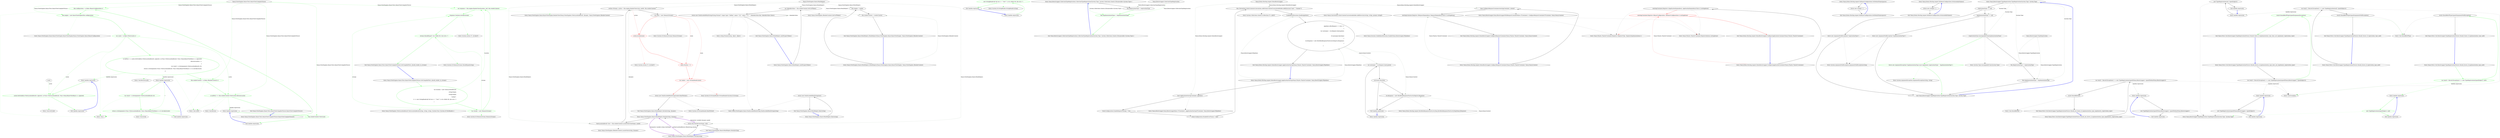 digraph  {
d1 [label="this.configuration = A.Fake<IRazorConfiguration>()", span="16-16", cluster="Nancy.ViewEngines.Razor.Tests.RazorViewCompilerFixture.RazorViewCompilerFixture()", color=green, community=0];
d41 [label="Nancy.ViewEngines.Razor.Tests.RazorViewCompilerFixture", span=""];
d0 [label="Entry Nancy.ViewEngines.Razor.Tests.RazorViewCompilerFixture.RazorViewCompilerFixture()", span="14-14", cluster="Nancy.ViewEngines.Razor.Tests.RazorViewCompilerFixture.RazorViewCompilerFixture()"];
d2 [label="this.engine = new RazorViewEngine(this.configuration)", span="17-17", cluster="Nancy.ViewEngines.Razor.Tests.RazorViewCompilerFixture.RazorViewCompilerFixture()", color=green, community=0];
d8 [label="Entry Unk.>", span="", cluster="Unk.>"];
d3 [label="var cache = A.Fake<IViewCache>()", span="19-19", cluster="Nancy.ViewEngines.Razor.Tests.RazorViewCompilerFixture.RazorViewCompilerFixture()", color=green, community=0];
d9 [label="Entry Nancy.ViewEngines.Razor.RazorViewEngine.RazorViewEngine(Nancy.ViewEngines.Razor.IRazorConfiguration)", span="34-34", cluster="Nancy.ViewEngines.Razor.RazorViewEngine.RazorViewEngine(Nancy.ViewEngines.Razor.IRazorConfiguration)"];
d4 [label="A.CallTo(() => cache.GetOrAdd(A<ViewLocationResult>.Ignored, A<Func<ViewLocationResult, Func<NancyRazorViewBase>>>.Ignored))\r\n                .ReturnsLazily(x =>\r\n                {\r\n                    var result = x.GetArgument<ViewLocationResult>(0);\r\n                    return x.GetArgument<Func<ViewLocationResult, Func<NancyRazorViewBase>>>(1).Invoke(result);\r\n                })", span="20-25", cluster="Nancy.ViewEngines.Razor.Tests.RazorViewCompilerFixture.RazorViewCompilerFixture()", color=green, community=0];
d14 [label="cache.GetOrAdd(A<ViewLocationResult>.Ignored, A<Func<ViewLocationResult, Func<NancyRazorViewBase>>>.Ignored)", span="20-20", cluster="lambda expression", color=green, community=0];
d6 [label="A.CallTo(() => this.renderContext.ViewCache).Returns(cache)", span="28-28", cluster="Nancy.ViewEngines.Razor.Tests.RazorViewCompilerFixture.RazorViewCompilerFixture()", color=green, community=0];
d5 [label="this.renderContext = A.Fake<IRenderContext>()", span="27-27", cluster="Nancy.ViewEngines.Razor.Tests.RazorViewCompilerFixture.RazorViewCompilerFixture()", color=green, community=0];
d10 [label="Entry Unk.CallTo", span="", cluster="Unk.CallTo"];
d11 [label="Entry Unk.ReturnsLazily", span="", cluster="Unk.ReturnsLazily"];
d13 [label="Entry lambda expression", span="20-20", cluster="lambda expression"];
d17 [label="Entry lambda expression", span="21-25", cluster="lambda expression"];
d42 [label=cache, span=""];
d15 [label="Exit lambda expression", span="20-20", cluster="lambda expression"];
d16 [label="Entry Unk.GetOrAdd", span="", cluster="Unk.GetOrAdd"];
d7 [label="Exit Nancy.ViewEngines.Razor.Tests.RazorViewCompilerFixture.RazorViewCompilerFixture()", span="14-14", cluster="Nancy.ViewEngines.Razor.Tests.RazorViewCompilerFixture.RazorViewCompilerFixture()"];
d12 [label="Entry Unk.Returns", span="", cluster="Unk.Returns"];
d22 [label="Entry lambda expression", span="28-28", cluster="lambda expression"];
d18 [label="var result = x.GetArgument<ViewLocationResult>(0)", span="23-23", cluster="lambda expression", color=green, community=0];
d19 [label="return x.GetArgument<Func<ViewLocationResult, Func<NancyRazorViewBase>>>(1).Invoke(result);", span="24-24", cluster="lambda expression", color=green, community=0];
d20 [label="Exit lambda expression", span="21-25", cluster="lambda expression"];
d21 [label="Entry Unk.Invoke", span="", cluster="Unk.Invoke"];
d23 [label="this.renderContext.ViewCache", span="28-28", cluster="lambda expression", color=green, community=0];
d24 [label="Exit lambda expression", span="28-28", cluster="lambda expression"];
d26 [label="var location = new ViewLocationResult(\r\n                string.Empty,\r\n                string.Empty,\r\n                ''cshtml'',\r\n                () => new StringReader(@''@{var x = ''''test'''';}<h1>Hello Mr. @x</h1>'')\r\n            )", span="35-40", cluster="Nancy.ViewEngines.Razor.Tests.RazorViewCompilerFixture.GetCompiledView_should_render_to_stream()", color=green, community=0];
d25 [label="Entry Nancy.ViewEngines.Razor.Tests.RazorViewCompilerFixture.GetCompiledView_should_render_to_stream()", span="32-32", cluster="Nancy.ViewEngines.Razor.Tests.RazorViewCompilerFixture.GetCompiledView_should_render_to_stream()"];
d27 [label="var stream = new MemoryStream()", span="42-42", cluster="Nancy.ViewEngines.Razor.Tests.RazorViewCompilerFixture.GetCompiledView_should_render_to_stream()", color=green, community=0];
d32 [label="Entry Nancy.ViewEngines.ViewLocationResult.ViewLocationResult(string, string, string, System.Func<System.IO.TextReader>)", span="17-17", cluster="Nancy.ViewEngines.ViewLocationResult.ViewLocationResult(string, string, string, System.Func<System.IO.TextReader>)"];
d28 [label="var response = this.engine.RenderView(location, null, this.renderContext)", span="45-45", cluster="Nancy.ViewEngines.Razor.Tests.RazorViewCompilerFixture.GetCompiledView_should_render_to_stream()", color=green, community=0];
d33 [label="Entry System.IO.MemoryStream.MemoryStream()", span="0-0", cluster="System.IO.MemoryStream.MemoryStream()"];
d29 [label="response.Contents.Invoke(stream)", span="46-46", cluster="Nancy.ViewEngines.Razor.Tests.RazorViewCompilerFixture.GetCompiledView_should_render_to_stream()", color=green, community=0];
d30 [label="stream.ShouldEqual(''<h1>Hello Mr. test</h1>'')", span="49-49", cluster="Nancy.ViewEngines.Razor.Tests.RazorViewCompilerFixture.GetCompiledView_should_render_to_stream()", color=green, community=0];
d34 [label="Entry Nancy.ViewEngines.Razor.RazorViewEngine.RenderView(Nancy.ViewEngines.ViewLocationResult, dynamic, Nancy.ViewEngines.IRenderContext)", span="197-197", cluster="Nancy.ViewEngines.Razor.RazorViewEngine.RenderView(Nancy.ViewEngines.ViewLocationResult, dynamic, Nancy.ViewEngines.IRenderContext)"];
d35 [label="Entry System.Action<T>.Invoke(T)", span="0-0", cluster="System.Action<T>.Invoke(T)"];
d31 [label="Exit Nancy.ViewEngines.Razor.Tests.RazorViewCompilerFixture.GetCompiledView_should_render_to_stream()", span="32-32", cluster="Nancy.ViewEngines.Razor.Tests.RazorViewCompilerFixture.GetCompiledView_should_render_to_stream()"];
d36 [label="Entry System.IO.MemoryStream.ShouldEqual(string)", span="162-162", cluster="System.IO.MemoryStream.ShouldEqual(string)"];
d38 [label="new StringReader(@''@{var x = ''''test'''';}<h1>Hello Mr. @x</h1>'')", span="39-39", cluster="lambda expression", color=green, community=0];
d37 [label="Entry lambda expression", span="39-39", cluster="lambda expression"];
d39 [label="Exit lambda expression", span="39-39", cluster="lambda expression"];
d40 [label="Entry System.IO.StringReader.StringReader(string)", span="0-0", cluster="System.IO.StringReader.StringReader(string)"];
m0_0 [label="Entry Nancy.Bootstrapper.CollectionTypeRegistration.CollectionTypeRegistration(System.Type, System.Collections.Generic.IEnumerable<System.Type>)", span="19-19", cluster="Nancy.Bootstrapper.CollectionTypeRegistration.CollectionTypeRegistration(System.Type, System.Collections.Generic.IEnumerable<System.Type>)", file="CollectionTypeRegistration.cs"];
m0_1 [label="this.RegistrationType = registrationType", span="21-21", cluster="Nancy.Bootstrapper.CollectionTypeRegistration.CollectionTypeRegistration(System.Type, System.Collections.Generic.IEnumerable<System.Type>)", file="CollectionTypeRegistration.cs"];
m0_2 [label="this.ImplementationTypes = implementationTypes", span="22-22", cluster="Nancy.Bootstrapper.CollectionTypeRegistration.CollectionTypeRegistration(System.Type, System.Collections.Generic.IEnumerable<System.Type>)", file="CollectionTypeRegistration.cs", color=green, community=0];
m0_3 [label="Exit Nancy.Bootstrapper.CollectionTypeRegistration.CollectionTypeRegistration(System.Type, System.Collections.Generic.IEnumerable<System.Type>)", span="19-19", cluster="Nancy.Bootstrapper.CollectionTypeRegistration.CollectionTypeRegistration(System.Type, System.Collections.Generic.IEnumerable<System.Type>)", file="CollectionTypeRegistration.cs"];
m0_4 [label="Nancy.Bootstrapper.CollectionTypeRegistration", span="", file="CollectionTypeRegistration.cs"];
m3_21 [label="Entry System.Collections.Generic.ICollection<T>.Add(T)", span="0-0", cluster="System.Collections.Generic.ICollection<T>.Add(T)", file="DemoBootstrapper.cs"];
m3_11 [label="Entry Nancy.Demo.Hosting.Aspnet.DemoBootstrapper.ApplicationStartup(Nancy.TinyIoc.TinyIoCContainer, Nancy.Bootstrapper.IPipelines)", span="38-38", cluster="Nancy.Demo.Hosting.Aspnet.DemoBootstrapper.ApplicationStartup(Nancy.TinyIoc.TinyIoCContainer, Nancy.Bootstrapper.IPipelines)", file="DemoBootstrapper.cs"];
m3_12 [label="base.ApplicationStartup(container, pipelines)", span="40-40", cluster="Nancy.Demo.Hosting.Aspnet.DemoBootstrapper.ApplicationStartup(Nancy.TinyIoc.TinyIoCContainer, Nancy.Bootstrapper.IPipelines)", file="DemoBootstrapper.cs"];
m3_16 [label="CookieBasedSessions.Enable(pipelines)", span="47-47", cluster="Nancy.Demo.Hosting.Aspnet.DemoBootstrapper.ApplicationStartup(Nancy.TinyIoc.TinyIoCContainer, Nancy.Bootstrapper.IPipelines)", file="DemoBootstrapper.cs"];
m3_17 [label="pipelines.AfterRequest += (ctx) =>\r\n            {\r\n                var username = ctx.Request.Query.pirate;\r\n\r\n                if (username.HasValue)\r\n                {\r\n                    ctx.Response = new HereBeAResponseYouScurvyDog(ctx.Response);\r\n                }\r\n            }", span="49-57", cluster="Nancy.Demo.Hosting.Aspnet.DemoBootstrapper.ApplicationStartup(Nancy.TinyIoc.TinyIoCContainer, Nancy.Bootstrapper.IPipelines)", file="DemoBootstrapper.cs"];
m3_13 [label="StaticConfiguration.EnableRequestTracing = true", span="42-42", cluster="Nancy.Demo.Hosting.Aspnet.DemoBootstrapper.ApplicationStartup(Nancy.TinyIoc.TinyIoCContainer, Nancy.Bootstrapper.IPipelines)", file="DemoBootstrapper.cs"];
m3_14 [label="StaticConfiguration.DisableErrorTraces = false", span="43-43", cluster="Nancy.Demo.Hosting.Aspnet.DemoBootstrapper.ApplicationStartup(Nancy.TinyIoc.TinyIoCContainer, Nancy.Bootstrapper.IPipelines)", file="DemoBootstrapper.cs"];
m3_15 [label="this.Conventions.StaticContentsConventions.Add(StaticContentConventionBuilder.AddDirectory(''moo'', ''Content''))", span="45-45", cluster="Nancy.Demo.Hosting.Aspnet.DemoBootstrapper.ApplicationStartup(Nancy.TinyIoc.TinyIoCContainer, Nancy.Bootstrapper.IPipelines)", file="DemoBootstrapper.cs"];
m3_18 [label="Exit Nancy.Demo.Hosting.Aspnet.DemoBootstrapper.ApplicationStartup(Nancy.TinyIoc.TinyIoCContainer, Nancy.Bootstrapper.IPipelines)", span="38-38", cluster="Nancy.Demo.Hosting.Aspnet.DemoBootstrapper.ApplicationStartup(Nancy.TinyIoc.TinyIoCContainer, Nancy.Bootstrapper.IPipelines)", file="DemoBootstrapper.cs"];
m3_32 [label="Entry Nancy.Demo.Hosting.Aspnet.MyRazorConfiguration.GetDefaultNamespaces()", span="76-76", cluster="Nancy.Demo.Hosting.Aspnet.MyRazorConfiguration.GetDefaultNamespaces()", file="DemoBootstrapper.cs"];
m3_33 [label="return new string[] { };", span="78-78", cluster="Nancy.Demo.Hosting.Aspnet.MyRazorConfiguration.GetDefaultNamespaces()", file="DemoBootstrapper.cs"];
m3_34 [label="Exit Nancy.Demo.Hosting.Aspnet.MyRazorConfiguration.GetDefaultNamespaces()", span="76-76", cluster="Nancy.Demo.Hosting.Aspnet.MyRazorConfiguration.GetDefaultNamespaces()", file="DemoBootstrapper.cs"];
m3_22 [label="Entry Nancy.Session.CookieBasedSessions.Enable(Nancy.Bootstrapper.IPipelines)", span="79-79", cluster="Nancy.Session.CookieBasedSessions.Enable(Nancy.Bootstrapper.IPipelines)", file="DemoBootstrapper.cs"];
m3_19 [label="Entry Nancy.Bootstrapper.NancyBootstrapperBase<TContainer>.ApplicationStartup(TContainer, Nancy.Bootstrapper.IPipelines)", span="418-418", cluster="Nancy.Bootstrapper.NancyBootstrapperBase<TContainer>.ApplicationStartup(TContainer, Nancy.Bootstrapper.IPipelines)", file="DemoBootstrapper.cs"];
m3_20 [label="Entry Nancy.Conventions.StaticContentConventionBuilder.AddDirectory(string, string, params string[])", span="31-31", cluster="Nancy.Conventions.StaticContentConventionBuilder.AddDirectory(string, string, params string[])", file="DemoBootstrapper.cs"];
m3_28 [label="Entry Nancy.Demo.Hosting.Aspnet.HereBeAResponseYouScurvyDog.HereBeAResponseYouScurvyDog(Nancy.Response)", span="12-12", cluster="Nancy.Demo.Hosting.Aspnet.HereBeAResponseYouScurvyDog.HereBeAResponseYouScurvyDog(Nancy.Response)", file="DemoBootstrapper.cs"];
m3_4 [label="Entry Nancy.TinyIoc.TinyIoCContainer.Register<RegisterType, RegisterImplementation>()", span="1018-1018", cluster="Nancy.TinyIoc.TinyIoCContainer.Register<RegisterType, RegisterImplementation>()", file="DemoBootstrapper.cs"];
m3_0 [label="Entry Nancy.Demo.Hosting.Aspnet.DemoBootstrapper.ConfigureApplicationContainer(Nancy.TinyIoc.TinyIoCContainer)", span="23-23", cluster="Nancy.Demo.Hosting.Aspnet.DemoBootstrapper.ConfigureApplicationContainer(Nancy.TinyIoc.TinyIoCContainer)", file="DemoBootstrapper.cs"];
m3_1 [label="existingContainer.Register<IApplicationDependency, ApplicationDependencyClass>().AsSingleton()", span="27-27", cluster="Nancy.Demo.Hosting.Aspnet.DemoBootstrapper.ConfigureApplicationContainer(Nancy.TinyIoc.TinyIoCContainer)", file="DemoBootstrapper.cs"];
m3_2 [label="existingContainer.Register<IRazorConfiguration, MyRazorConfiguration>().AsSingleton()", span="28-28", cluster="Nancy.Demo.Hosting.Aspnet.DemoBootstrapper.ConfigureApplicationContainer(Nancy.TinyIoc.TinyIoCContainer)", color=red, community=0, file="DemoBootstrapper.cs"];
m3_3 [label="Exit Nancy.Demo.Hosting.Aspnet.DemoBootstrapper.ConfigureApplicationContainer(Nancy.TinyIoc.TinyIoCContainer)", span="23-23", cluster="Nancy.Demo.Hosting.Aspnet.DemoBootstrapper.ConfigureApplicationContainer(Nancy.TinyIoc.TinyIoCContainer)", file="DemoBootstrapper.cs"];
m3_29 [label="Entry Nancy.Demo.Hosting.Aspnet.MyRazorConfiguration.GetAssemblyNames()", span="71-71", cluster="Nancy.Demo.Hosting.Aspnet.MyRazorConfiguration.GetAssemblyNames()", file="DemoBootstrapper.cs"];
m3_30 [label="return new string[] { };", span="73-73", cluster="Nancy.Demo.Hosting.Aspnet.MyRazorConfiguration.GetAssemblyNames()", file="DemoBootstrapper.cs"];
m3_31 [label="Exit Nancy.Demo.Hosting.Aspnet.MyRazorConfiguration.GetAssemblyNames()", span="71-71", cluster="Nancy.Demo.Hosting.Aspnet.MyRazorConfiguration.GetAssemblyNames()", file="DemoBootstrapper.cs"];
m3_10 [label="Entry Nancy.Bootstrapper.NancyBootstrapperWithRequestContainerBase<TContainer>.ConfigureRequestContainer(TContainer, Nancy.NancyContext)", span="108-108", cluster="Nancy.Bootstrapper.NancyBootstrapperWithRequestContainerBase<TContainer>.ConfigureRequestContainer(TContainer, Nancy.NancyContext)", file="DemoBootstrapper.cs"];
m3_23 [label="Entry lambda expression", span="49-57", cluster="lambda expression", file="DemoBootstrapper.cs"];
m3_24 [label="var username = ctx.Request.Query.pirate", span="51-51", cluster="lambda expression", file="DemoBootstrapper.cs"];
m3_26 [label="ctx.Response = new HereBeAResponseYouScurvyDog(ctx.Response)", span="55-55", cluster="lambda expression", file="DemoBootstrapper.cs"];
m3_25 [label="username.HasValue", span="53-53", cluster="lambda expression", file="DemoBootstrapper.cs"];
m3_27 [label="Exit lambda expression", span="49-57", cluster="lambda expression", file="DemoBootstrapper.cs"];
m3_5 [label="Entry Nancy.TinyIoc.TinyIoCContainer.RegisterOptions.AsSingleton()", span="592-592", cluster="Nancy.TinyIoc.TinyIoCContainer.RegisterOptions.AsSingleton()", file="DemoBootstrapper.cs"];
m3_6 [label="Entry Nancy.Demo.Hosting.Aspnet.DemoBootstrapper.ConfigureRequestContainer(Nancy.TinyIoc.TinyIoCContainer, Nancy.NancyContext)", span="31-31", cluster="Nancy.Demo.Hosting.Aspnet.DemoBootstrapper.ConfigureRequestContainer(Nancy.TinyIoc.TinyIoCContainer, Nancy.NancyContext)", file="DemoBootstrapper.cs"];
m3_7 [label="base.ConfigureRequestContainer(existingContainer, context)", span="33-33", cluster="Nancy.Demo.Hosting.Aspnet.DemoBootstrapper.ConfigureRequestContainer(Nancy.TinyIoc.TinyIoCContainer, Nancy.NancyContext)", file="DemoBootstrapper.cs"];
m3_8 [label="existingContainer.Register<IRequestDependency, RequestDependencyClass>().AsSingleton()", span="35-35", cluster="Nancy.Demo.Hosting.Aspnet.DemoBootstrapper.ConfigureRequestContainer(Nancy.TinyIoc.TinyIoCContainer, Nancy.NancyContext)", file="DemoBootstrapper.cs"];
m3_9 [label="Exit Nancy.Demo.Hosting.Aspnet.DemoBootstrapper.ConfigureRequestContainer(Nancy.TinyIoc.TinyIoCContainer, Nancy.NancyContext)", span="31-31", cluster="Nancy.Demo.Hosting.Aspnet.DemoBootstrapper.ConfigureRequestContainer(Nancy.TinyIoc.TinyIoCContainer, Nancy.NancyContext)", file="DemoBootstrapper.cs"];
m3_35 [label="Nancy.Demo.Hosting.Aspnet.DemoBootstrapper", span="", file="DemoBootstrapper.cs"];
m4_30 [label="Entry Nancy.ViewEngines.IRenderContext.GetCsrfToken()", span="44-44", cluster="Nancy.ViewEngines.IRenderContext.GetCsrfToken()", file="InstanceRegistration.cs"];
m4_7 [label="Entry Nancy.ViewEngines.Razor.HtmlHelpers.Partial(string, dynamic)", span="27-27", cluster="Nancy.ViewEngines.Razor.HtmlHelpers.Partial(string, dynamic)", file="InstanceRegistration.cs"];
m4_8 [label="ViewLocationResult view = this.renderContext.LocateView(viewName, model)", span="29-29", cluster="Nancy.ViewEngines.Razor.HtmlHelpers.Partial(string, dynamic)", file="InstanceRegistration.cs"];
m4_9 [label="Action<Stream> action = this.engine.RenderView(view, model, this.renderContext)", span="31-31", cluster="Nancy.ViewEngines.Razor.HtmlHelpers.Partial(string, dynamic)", file="InstanceRegistration.cs"];
m4_10 [label="var mem = new MemoryStream()", span="32-32", cluster="Nancy.ViewEngines.Razor.HtmlHelpers.Partial(string, dynamic)", file="InstanceRegistration.cs"];
m4_11 [label="action.Invoke(mem)", span="34-34", cluster="Nancy.ViewEngines.Razor.HtmlHelpers.Partial(string, dynamic)", color=red, community=0, file="InstanceRegistration.cs"];
m4_12 [label="mem.Position = 0", span="35-35", cluster="Nancy.ViewEngines.Razor.HtmlHelpers.Partial(string, dynamic)", color=red, community=0, file="InstanceRegistration.cs"];
m4_13 [label="var reader = new StreamReader(mem)", span="37-37", cluster="Nancy.ViewEngines.Razor.HtmlHelpers.Partial(string, dynamic)", color=red, community=0, file="InstanceRegistration.cs"];
m4_14 [label="return new NonEncodedHtmlString(reader.ReadToEnd());", span="39-39", cluster="Nancy.ViewEngines.Razor.HtmlHelpers.Partial(string, dynamic)", file="InstanceRegistration.cs"];
m4_15 [label="Exit Nancy.ViewEngines.Razor.HtmlHelpers.Partial(string, dynamic)", span="27-27", cluster="Nancy.ViewEngines.Razor.HtmlHelpers.Partial(string, dynamic)", file="InstanceRegistration.cs"];
m4_20 [label="Entry System.IO.StreamReader.StreamReader(System.IO.Stream)", span="0-0", cluster="System.IO.StreamReader.StreamReader(System.IO.Stream)", file="InstanceRegistration.cs"];
m4_23 [label="Entry Nancy.ViewEngines.Razor.HtmlHelpers.Raw(string)", span="42-42", cluster="Nancy.ViewEngines.Razor.HtmlHelpers.Raw(string)", file="InstanceRegistration.cs"];
m4_24 [label="return new NonEncodedHtmlString(text);", span="44-44", cluster="Nancy.ViewEngines.Razor.HtmlHelpers.Raw(string)", file="InstanceRegistration.cs"];
m4_25 [label="Exit Nancy.ViewEngines.Razor.HtmlHelpers.Raw(string)", span="42-42", cluster="Nancy.ViewEngines.Razor.HtmlHelpers.Raw(string)", file="InstanceRegistration.cs"];
m4_26 [label="Entry Nancy.ViewEngines.Razor.HtmlHelpers.AntiForgeryToken()", span="47-47", cluster="Nancy.ViewEngines.Razor.HtmlHelpers.AntiForgeryToken()", file="InstanceRegistration.cs"];
m4_27 [label="var tokenKeyValue = this.renderContext.GetCsrfToken()", span="49-49", cluster="Nancy.ViewEngines.Razor.HtmlHelpers.AntiForgeryToken()", file="InstanceRegistration.cs"];
m4_28 [label="return new NonEncodedHtmlString(String.Format(''<input type=\''hidden\'' name=\''{0}\'' value=\''{1}\'''', tokenKeyValue.Key, tokenKeyValue.Value));", span="51-51", cluster="Nancy.ViewEngines.Razor.HtmlHelpers.AntiForgeryToken()", file="InstanceRegistration.cs"];
m4_29 [label="Exit Nancy.ViewEngines.Razor.HtmlHelpers.AntiForgeryToken()", span="47-47", cluster="Nancy.ViewEngines.Razor.HtmlHelpers.AntiForgeryToken()", file="InstanceRegistration.cs"];
m4_31 [label="Entry string.Format(string, object, object)", span="0-0", cluster="string.Format(string, object, object)", file="InstanceRegistration.cs"];
m4_21 [label="Entry Nancy.ViewEngines.Razor.NonEncodedHtmlString.NonEncodedHtmlString(string)", span="15-15", cluster="Nancy.ViewEngines.Razor.NonEncodedHtmlString.NonEncodedHtmlString(string)", file="InstanceRegistration.cs"];
m4_22 [label="Entry System.IO.StreamReader.ReadToEnd()", span="0-0", cluster="System.IO.StreamReader.ReadToEnd()", file="InstanceRegistration.cs"];
m4_19 [label="Entry System.Action<T>.Invoke(T)", span="0-0", cluster="System.Action<T>.Invoke(T)", file="InstanceRegistration.cs"];
m4_16 [label="Entry Nancy.ViewEngines.IRenderContext.LocateView(string, dynamic)", span="36-36", cluster="Nancy.ViewEngines.IRenderContext.LocateView(string, dynamic)", file="InstanceRegistration.cs"];
m4_0 [label="Entry Nancy.ViewEngines.Razor.HtmlHelpers.HtmlHelpers(Nancy.ViewEngines.Razor.RazorViewEngine, Nancy.ViewEngines.IRenderContext)", span="16-16", cluster="Nancy.ViewEngines.Razor.HtmlHelpers.HtmlHelpers(Nancy.ViewEngines.Razor.RazorViewEngine, Nancy.ViewEngines.IRenderContext)", file="InstanceRegistration.cs"];
m4_1 [label="this.engine = engine", span="18-18", cluster="Nancy.ViewEngines.Razor.HtmlHelpers.HtmlHelpers(Nancy.ViewEngines.Razor.RazorViewEngine, Nancy.ViewEngines.IRenderContext)", file="InstanceRegistration.cs"];
m4_2 [label="this.renderContext = renderContext", span="19-19", cluster="Nancy.ViewEngines.Razor.HtmlHelpers.HtmlHelpers(Nancy.ViewEngines.Razor.RazorViewEngine, Nancy.ViewEngines.IRenderContext)", file="InstanceRegistration.cs"];
m4_3 [label="Exit Nancy.ViewEngines.Razor.HtmlHelpers.HtmlHelpers(Nancy.ViewEngines.Razor.RazorViewEngine, Nancy.ViewEngines.IRenderContext)", span="16-16", cluster="Nancy.ViewEngines.Razor.HtmlHelpers.HtmlHelpers(Nancy.ViewEngines.Razor.RazorViewEngine, Nancy.ViewEngines.IRenderContext)", file="InstanceRegistration.cs"];
m4_4 [label="Entry Nancy.ViewEngines.Razor.HtmlHelpers.Partial(string)", span="22-22", cluster="Nancy.ViewEngines.Razor.HtmlHelpers.Partial(string)", file="InstanceRegistration.cs"];
m4_5 [label="return this.Partial(viewName, null);", span="24-24", cluster="Nancy.ViewEngines.Razor.HtmlHelpers.Partial(string)", file="InstanceRegistration.cs"];
m4_6 [label="Exit Nancy.ViewEngines.Razor.HtmlHelpers.Partial(string)", span="22-22", cluster="Nancy.ViewEngines.Razor.HtmlHelpers.Partial(string)", file="InstanceRegistration.cs"];
m4_18 [label="Entry System.IO.MemoryStream.MemoryStream()", span="0-0", cluster="System.IO.MemoryStream.MemoryStream()", file="InstanceRegistration.cs"];
m4_32 [label="Nancy.ViewEngines.Razor.HtmlHelpers", span="", file="InstanceRegistration.cs"];
m7_0 [label="Entry Nancy.Bootstrapper.TypeRegistration.TypeRegistration(System.Type, System.Type)", span="14-14", cluster="Nancy.Bootstrapper.TypeRegistration.TypeRegistration(System.Type, System.Type)", file="TypeRegistration.cs"];
m7_6 [label="throw new ArgumentException(''implementationType must implement registrationType'', ''implementationType'');", span="28-28", cluster="Nancy.Bootstrapper.TypeRegistration.TypeRegistration(System.Type, System.Type)", color=green, community=0, file="TypeRegistration.cs"];
m7_5 [label="!registrationType.IsAssignableFrom(implementationType)", span="26-26", cluster="Nancy.Bootstrapper.TypeRegistration.TypeRegistration(System.Type, System.Type)", file="TypeRegistration.cs"];
m7_3 [label="implementationType == null", span="21-21", cluster="Nancy.Bootstrapper.TypeRegistration.TypeRegistration(System.Type, System.Type)", file="TypeRegistration.cs"];
m7_7 [label="this.RegistrationType = registrationType", span="31-31", cluster="Nancy.Bootstrapper.TypeRegistration.TypeRegistration(System.Type, System.Type)", file="TypeRegistration.cs"];
m7_8 [label="this.ImplementationType = implementationType", span="32-32", cluster="Nancy.Bootstrapper.TypeRegistration.TypeRegistration(System.Type, System.Type)", file="TypeRegistration.cs"];
m7_2 [label="throw new ArgumentNullException(''registrationType'');", span="18-18", cluster="Nancy.Bootstrapper.TypeRegistration.TypeRegistration(System.Type, System.Type)", file="TypeRegistration.cs"];
m7_4 [label="throw new ArgumentNullException(''implementationType'');", span="23-23", cluster="Nancy.Bootstrapper.TypeRegistration.TypeRegistration(System.Type, System.Type)", file="TypeRegistration.cs"];
m7_1 [label="registrationType == null", span="16-16", cluster="Nancy.Bootstrapper.TypeRegistration.TypeRegistration(System.Type, System.Type)", file="TypeRegistration.cs"];
m7_9 [label="Exit Nancy.Bootstrapper.TypeRegistration.TypeRegistration(System.Type, System.Type)", span="14-14", cluster="Nancy.Bootstrapper.TypeRegistration.TypeRegistration(System.Type, System.Type)", file="TypeRegistration.cs"];
m7_11 [label="Entry System.Type.IsAssignableFrom(System.Type)", span="0-0", cluster="System.Type.IsAssignableFrom(System.Type)", file="TypeRegistration.cs"];
m7_12 [label="Entry System.ArgumentException.ArgumentException(string, string)", span="0-0", cluster="System.ArgumentException.ArgumentException(string, string)", file="TypeRegistration.cs"];
m7_10 [label="Entry System.ArgumentNullException.ArgumentNullException(string)", span="0-0", cluster="System.ArgumentNullException.ArgumentNullException(string)", file="TypeRegistration.cs"];
m7_13 [label="Nancy.Bootstrapper.TypeRegistration", span="", file="TypeRegistration.cs"];
m8_4 [label="Entry Unk.Exception", span="", cluster="Unk.Exception", file="TypeRegistrationFixture.cs"];
m8_24 [label="Entry Nancy.Tests.Unit.Bootstrapper.TypeRegistrationFixture.Should_not_throw_if_implementation_type_implements_registration_type()", span="35-35", cluster="Nancy.Tests.Unit.Bootstrapper.TypeRegistrationFixture.Should_not_throw_if_implementation_type_implements_registration_type()", file="TypeRegistrationFixture.cs"];
m8_25 [label="var result = Record.Exception(() => new TypeRegistration(typeof(INancyBootstrapper), typeof(DefaultNancyBootstrapper)))", span="37-37", cluster="Nancy.Tests.Unit.Bootstrapper.TypeRegistrationFixture.Should_not_throw_if_implementation_type_implements_registration_type()", file="TypeRegistrationFixture.cs"];
m8_26 [label="result.ShouldBeNull()", span="39-39", cluster="Nancy.Tests.Unit.Bootstrapper.TypeRegistrationFixture.Should_not_throw_if_implementation_type_implements_registration_type()", file="TypeRegistrationFixture.cs"];
m8_27 [label="Exit Nancy.Tests.Unit.Bootstrapper.TypeRegistrationFixture.Should_not_throw_if_implementation_type_implements_registration_type()", span="35-35", cluster="Nancy.Tests.Unit.Bootstrapper.TypeRegistrationFixture.Should_not_throw_if_implementation_type_implements_registration_type()", file="TypeRegistrationFixture.cs"];
m8_9 [label="Entry Nancy.Bootstrapper.TypeRegistration.TypeRegistration(System.Type, System.Type)", span="14-14", cluster="Nancy.Bootstrapper.TypeRegistration.TypeRegistration(System.Type, System.Type)", file="TypeRegistrationFixture.cs"];
m8_0 [label="Entry Nancy.Tests.Unit.Bootstrapper.TypeRegistrationFixture.Should_throw_if_registration_type_null()", span="11-11", cluster="Nancy.Tests.Unit.Bootstrapper.TypeRegistrationFixture.Should_throw_if_registration_type_null()", file="TypeRegistrationFixture.cs"];
m8_1 [label="var result = Record.Exception(() => new TypeRegistration(null, typeof(object)))", span="13-13", cluster="Nancy.Tests.Unit.Bootstrapper.TypeRegistrationFixture.Should_throw_if_registration_type_null()", file="TypeRegistrationFixture.cs"];
m8_2 [label="result.ShouldBeOfType(typeof(ArgumentNullException))", span="15-15", cluster="Nancy.Tests.Unit.Bootstrapper.TypeRegistrationFixture.Should_throw_if_registration_type_null()", file="TypeRegistrationFixture.cs"];
m8_3 [label="Exit Nancy.Tests.Unit.Bootstrapper.TypeRegistrationFixture.Should_throw_if_registration_type_null()", span="11-11", cluster="Nancy.Tests.Unit.Bootstrapper.TypeRegistrationFixture.Should_throw_if_registration_type_null()", file="TypeRegistrationFixture.cs"];
m8_17 [label="Entry Nancy.Tests.Unit.Bootstrapper.TypeRegistrationFixture.Should_throw_if_implementation_type_does_not_implement_registration_type()", span="27-27", cluster="Nancy.Tests.Unit.Bootstrapper.TypeRegistrationFixture.Should_throw_if_implementation_type_does_not_implement_registration_type()", file="TypeRegistrationFixture.cs"];
m8_18 [label="var result = Record.Exception(() => new TypeRegistration(typeof(INancyBootstrapper), typeof(object)))", span="29-29", cluster="Nancy.Tests.Unit.Bootstrapper.TypeRegistrationFixture.Should_throw_if_implementation_type_does_not_implement_registration_type()", file="TypeRegistrationFixture.cs"];
m8_19 [label="result.ShouldBeOfType(typeof(ArgumentException))", span="31-31", cluster="Nancy.Tests.Unit.Bootstrapper.TypeRegistrationFixture.Should_throw_if_implementation_type_does_not_implement_registration_type()", file="TypeRegistrationFixture.cs", color=green, community=0];
m8_20 [label="Exit Nancy.Tests.Unit.Bootstrapper.TypeRegistrationFixture.Should_throw_if_implementation_type_does_not_implement_registration_type()", span="27-27", cluster="Nancy.Tests.Unit.Bootstrapper.TypeRegistrationFixture.Should_throw_if_implementation_type_does_not_implement_registration_type()", file="TypeRegistrationFixture.cs"];
m8_29 [label="Entry lambda expression", span="37-37", cluster="lambda expression", file="TypeRegistrationFixture.cs"];
m8_6 [label="Entry lambda expression", span="13-13", cluster="lambda expression", file="TypeRegistrationFixture.cs"];
m8_7 [label="new TypeRegistration(null, typeof(object))", span="13-13", cluster="lambda expression", file="TypeRegistrationFixture.cs"];
m8_8 [label="Exit lambda expression", span="13-13", cluster="lambda expression", file="TypeRegistrationFixture.cs"];
m8_14 [label="Entry lambda expression", span="21-21", cluster="lambda expression", file="TypeRegistrationFixture.cs"];
m8_15 [label="new TypeRegistration(typeof(object), null)", span="21-21", cluster="lambda expression", file="TypeRegistrationFixture.cs", color=green, community=0];
m8_16 [label="Exit lambda expression", span="21-21", cluster="lambda expression", file="TypeRegistrationFixture.cs"];
m8_21 [label="Entry lambda expression", span="29-29", cluster="lambda expression", file="TypeRegistrationFixture.cs"];
m8_22 [label="new TypeRegistration(typeof(INancyBootstrapper), typeof(object))", span="29-29", cluster="lambda expression", file="TypeRegistrationFixture.cs"];
m8_23 [label="Exit lambda expression", span="29-29", cluster="lambda expression", file="TypeRegistrationFixture.cs"];
m8_30 [label="new TypeRegistration(typeof(INancyBootstrapper), typeof(DefaultNancyBootstrapper))", span="37-37", cluster="lambda expression", file="TypeRegistrationFixture.cs"];
m8_31 [label="Exit lambda expression", span="37-37", cluster="lambda expression", file="TypeRegistrationFixture.cs"];
m8_28 [label="Entry Unk.ShouldBeNull", span="", cluster="Unk.ShouldBeNull", file="TypeRegistrationFixture.cs"];
m8_5 [label="Entry Unk.ShouldBeOfType", span="", cluster="Unk.ShouldBeOfType", file="TypeRegistrationFixture.cs"];
m8_10 [label="Entry Nancy.Tests.Unit.Bootstrapper.TypeRegistrationFixture.Should_throw_if_implementation_type_null()", span="19-19", cluster="Nancy.Tests.Unit.Bootstrapper.TypeRegistrationFixture.Should_throw_if_implementation_type_null()", file="TypeRegistrationFixture.cs"];
m8_11 [label="var result = Record.Exception(() => new TypeRegistration(typeof(object), null))", span="21-21", cluster="Nancy.Tests.Unit.Bootstrapper.TypeRegistrationFixture.Should_throw_if_implementation_type_null()", file="TypeRegistrationFixture.cs", color=green, community=0];
m8_12 [label="result.ShouldBeOfType(typeof(ArgumentNullException))", span="23-23", cluster="Nancy.Tests.Unit.Bootstrapper.TypeRegistrationFixture.Should_throw_if_implementation_type_null()", file="TypeRegistrationFixture.cs"];
m8_13 [label="Exit Nancy.Tests.Unit.Bootstrapper.TypeRegistrationFixture.Should_throw_if_implementation_type_null()", span="19-19", cluster="Nancy.Tests.Unit.Bootstrapper.TypeRegistrationFixture.Should_throw_if_implementation_type_null()", file="TypeRegistrationFixture.cs"];
d1 -> d2  [key=0, style=solid, color=green];
d1 -> d8  [key=2, style=dotted, color=green];
d41 -> d1  [key=1, style=dashed, color=green, label="Nancy.ViewEngines.Razor.Tests.RazorViewCompilerFixture"];
d41 -> d2  [key=1, style=dashed, color=green, label="Nancy.ViewEngines.Razor.Tests.RazorViewCompilerFixture"];
d41 -> d6  [key=1, style=dashed, color=green, label="Nancy.ViewEngines.Razor.Tests.RazorViewCompilerFixture"];
d41 -> d5  [key=1, style=dashed, color=green, label="Nancy.ViewEngines.Razor.Tests.RazorViewCompilerFixture"];
d41 -> d23  [key=1, style=dashed, color=green, label="Nancy.ViewEngines.Razor.Tests.RazorViewCompilerFixture"];
d41 -> d28  [key=1, style=dashed, color=green, label="Nancy.ViewEngines.Razor.Tests.RazorViewCompilerFixture"];
d0 -> d1  [key=0, style=solid, color=green];
d2 -> d3  [key=0, style=solid, color=green];
d2 -> d9  [key=2, style=dotted, color=green];
d3 -> d4  [key=0, style=solid, color=green];
d3 -> d8  [key=2, style=dotted, color=green];
d3 -> d14  [key=1, style=dashed, color=green, label=cache];
d3 -> d6  [key=1, style=dashed, color=green, label=cache];
d4 -> d5  [key=0, style=solid, color=green];
d4 -> d10  [key=2, style=dotted, color=green];
d4 -> d11  [key=2, style=dotted, color=green];
d4 -> d13  [key=1, style=dashed, color=green, label="lambda expression"];
d4 -> d17  [key=1, style=dashed, color=green, label="lambda expression"];
d14 -> d15  [key=0, style=solid, color=green];
d14 -> d16  [key=2, style=dotted, color=green];
d6 -> d7  [key=0, style=solid, color=green];
d6 -> d10  [key=2, style=dotted, color=green];
d6 -> d12  [key=2, style=dotted, color=green];
d6 -> d22  [key=1, style=dashed, color=green, label="lambda expression"];
d5 -> d6  [key=0, style=solid, color=green];
d5 -> d8  [key=2, style=dotted, color=green];
d13 -> d14  [key=0, style=solid, color=green];
d17 -> d18  [key=0, style=solid, color=green];
d17 -> d19  [key=1, style=dashed, color=green, label="?"];
d42 -> d14  [key=1, style=dashed, color=green, label=cache];
d15 -> d13  [key=0, style=bold, color=blue];
d7 -> d0  [key=0, style=bold, color=blue];
d22 -> d23  [key=0, style=solid, color=green];
d18 -> d19  [key=0, style=solid, color=green];
d18 -> d8  [key=2, style=dotted, color=green];
d19 -> d20  [key=0, style=solid, color=green];
d19 -> d8  [key=2, style=dotted, color=green];
d19 -> d21  [key=2, style=dotted, color=green];
d20 -> d17  [key=0, style=bold, color=blue];
d23 -> d24  [key=0, style=solid, color=green];
d24 -> d22  [key=0, style=bold, color=blue];
d26 -> d27  [key=0, style=solid, color=green];
d26 -> d32  [key=2, style=dotted, color=green];
d26 -> d28  [key=1, style=dashed, color=green, label=location];
d25 -> d26  [key=0, style=solid, color=green];
d27 -> d28  [key=0, style=solid, color=green];
d27 -> d33  [key=2, style=dotted, color=green];
d27 -> d29  [key=1, style=dashed, color=green, label=stream];
d27 -> d30  [key=1, style=dashed, color=green, label=stream];
d28 -> d29  [key=0, style=solid, color=green];
d28 -> d34  [key=2, style=dotted, color=green];
d29 -> d30  [key=0, style=solid, color=green];
d29 -> d35  [key=2, style=dotted, color=green];
d30 -> d31  [key=0, style=solid, color=green];
d30 -> d36  [key=2, style=dotted, color=green];
d31 -> d25  [key=0, style=bold, color=blue];
d38 -> d39  [key=0, style=solid, color=green];
d38 -> d40  [key=2, style=dotted, color=green];
d37 -> d38  [key=0, style=solid, color=green];
d39 -> d37  [key=0, style=bold, color=blue];
m0_0 -> m0_1  [key=0, style=solid];
m0_0 -> m0_2  [key=1, style=dashed, color=green, label="System.Collections.Generic.IEnumerable<System.Type>"];
m0_1 -> m0_2  [key=0, style=solid, color=green];
m0_2 -> m0_3  [key=0, style=solid, color=green];
m0_3 -> m0_0  [key=0, style=bold, color=blue];
m0_4 -> m0_1  [key=1, style=dashed, color=darkseagreen4, label="Nancy.Bootstrapper.CollectionTypeRegistration"];
m0_4 -> m0_2  [key=1, style=dashed, color=green, label="Nancy.Bootstrapper.CollectionTypeRegistration"];
m3_11 -> m3_12  [key=0, style=solid];
m3_11 -> m3_16  [key=1, style=dashed, color=darkseagreen4, label="Nancy.Bootstrapper.IPipelines"];
m3_11 -> m3_17  [key=1, style=dashed, color=darkseagreen4, label="Nancy.Bootstrapper.IPipelines"];
m3_12 -> m3_13  [key=0, style=solid];
m3_12 -> m3_19  [key=2, style=dotted];
m3_16 -> m3_17  [key=0, style=solid];
m3_16 -> m3_22  [key=2, style=dotted];
m3_17 -> m3_18  [key=0, style=solid];
m3_17 -> m3_24  [key=1, style=dashed, color=darkseagreen4, label="Nancy.NancyContext"];
m3_17 -> m3_26  [key=1, style=dashed, color=darkseagreen4, label="Nancy.NancyContext"];
m3_13 -> m3_14  [key=0, style=solid];
m3_14 -> m3_15  [key=0, style=solid];
m3_15 -> m3_16  [key=0, style=solid];
m3_15 -> m3_20  [key=2, style=dotted];
m3_15 -> m3_21  [key=2, style=dotted];
m3_18 -> m3_11  [key=0, style=bold, color=blue];
m3_32 -> m3_33  [key=0, style=solid];
m3_33 -> m3_34  [key=0, style=solid];
m3_34 -> m3_32  [key=0, style=bold, color=blue];
m3_0 -> m3_1  [key=0, style=solid];
m3_0 -> m3_2  [key=1, style=dashed, color=red, label="Nancy.TinyIoc.TinyIoCContainer"];
m3_1 -> m3_2  [key=0, style=solid, color=red];
m3_1 -> m3_4  [key=2, style=dotted];
m3_1 -> m3_5  [key=2, style=dotted];
m3_2 -> m3_3  [key=0, style=solid, color=red];
m3_2 -> m3_4  [key=2, style=dotted, color=red];
m3_2 -> m3_5  [key=2, style=dotted, color=red];
m3_3 -> m3_0  [key=0, style=bold, color=blue];
m3_29 -> m3_30  [key=0, style=solid];
m3_30 -> m3_31  [key=0, style=solid];
m3_31 -> m3_29  [key=0, style=bold, color=blue];
m3_23 -> m3_24  [key=0, style=solid];
m3_23 -> m3_26  [key=1, style=dashed, color=darkseagreen4, label="Nancy.NancyContext"];
m3_24 -> m3_25  [key=0, style=solid];
m3_26 -> m3_27  [key=0, style=solid];
m3_26 -> m3_28  [key=2, style=dotted];
m3_25 -> m3_26  [key=0, style=solid];
m3_25 -> m3_27  [key=0, style=solid];
m3_27 -> m3_23  [key=0, style=bold, color=blue];
m3_6 -> m3_7  [key=0, style=solid];
m3_6 -> m3_8  [key=1, style=dashed, color=darkseagreen4, label="Nancy.TinyIoc.TinyIoCContainer"];
m3_7 -> m3_8  [key=0, style=solid];
m3_7 -> m3_10  [key=2, style=dotted];
m3_8 -> m3_9  [key=0, style=solid];
m3_8 -> m3_4  [key=2, style=dotted];
m3_8 -> m3_5  [key=2, style=dotted];
m3_9 -> m3_6  [key=0, style=bold, color=blue];
m3_35 -> m3_7  [key=1, style=dashed, color=darkseagreen4, label="Nancy.Demo.Hosting.Aspnet.DemoBootstrapper"];
m3_35 -> m3_12  [key=1, style=dashed, color=darkseagreen4, label="Nancy.Demo.Hosting.Aspnet.DemoBootstrapper"];
m3_35 -> m3_15  [key=1, style=dashed, color=darkseagreen4, label="Nancy.Demo.Hosting.Aspnet.DemoBootstrapper"];
m4_7 -> m4_8  [key=0, style=solid];
m4_7 -> m4_9  [key=1, style=dashed, color=darkseagreen4, label=dynamic];
m4_7 -> m4_4  [key=3, color=darkorchid, style=bold, label="Parameter variable string viewName"];
m4_7 -> m4_5  [key=3, color=darkorchid, style=bold, label="Parameter variable dynamic model"];
m4_8 -> m4_9  [key=0, style=solid];
m4_8 -> m4_16  [key=2, style=dotted];
m4_9 -> m4_10  [key=0, style=solid];
m4_9 -> d34  [key=2, style=dotted];
m4_9 -> m4_11  [key=1, style=dashed, color=red, label=action];
m4_10 -> m4_11  [key=0, style=solid, color=red];
m4_10 -> m4_18  [key=2, style=dotted];
m4_10 -> m4_12  [key=1, style=dashed, color=red, label=mem];
m4_10 -> m4_13  [key=1, style=dashed, color=red, label=mem];
m4_11 -> m4_12  [key=0, style=solid, color=red];
m4_11 -> m4_19  [key=2, style=dotted, color=red];
m4_12 -> m4_13  [key=0, style=solid, color=red];
m4_13 -> m4_14  [key=0, style=solid, color=red];
m4_13 -> m4_20  [key=2, style=dotted, color=red];
m4_14 -> m4_15  [key=0, style=solid];
m4_14 -> m4_21  [key=2, style=dotted];
m4_14 -> m4_22  [key=2, style=dotted];
m4_15 -> m4_7  [key=0, style=bold, color=blue];
m4_23 -> m4_24  [key=0, style=solid];
m4_24 -> m4_25  [key=0, style=solid];
m4_24 -> m4_21  [key=2, style=dotted];
m4_25 -> m4_23  [key=0, style=bold, color=blue];
m4_26 -> m4_27  [key=0, style=solid];
m4_27 -> m4_28  [key=0, style=solid];
m4_27 -> m4_30  [key=2, style=dotted];
m4_28 -> m4_29  [key=0, style=solid];
m4_28 -> m4_21  [key=2, style=dotted];
m4_28 -> m4_31  [key=2, style=dotted];
m4_28 -> m4_28  [key=1, style=dashed, color=darkseagreen4, label=tokenKeyValue];
m4_29 -> m4_26  [key=0, style=bold, color=blue];
m4_0 -> m4_1  [key=0, style=solid];
m4_0 -> m4_2  [key=1, style=dashed, color=darkseagreen4, label="Nancy.ViewEngines.IRenderContext"];
m4_1 -> m4_2  [key=0, style=solid];
m4_2 -> m4_3  [key=0, style=solid];
m4_3 -> m4_0  [key=0, style=bold, color=blue];
m4_4 -> m4_5  [key=0, style=solid];
m4_4 -> m4_7  [key=3, color=darkorchid, style=bold, label="method methodReturn IHtmlString Partial"];
m4_5 -> m4_6  [key=0, style=solid];
m4_5 -> m4_7  [key=2, style=dotted];
m4_6 -> m4_4  [key=0, style=bold, color=blue];
m4_32 -> m4_1  [key=1, style=dashed, color=darkseagreen4, label="Nancy.ViewEngines.Razor.HtmlHelpers"];
m4_32 -> m4_2  [key=1, style=dashed, color=darkseagreen4, label="Nancy.ViewEngines.Razor.HtmlHelpers"];
m4_32 -> m4_5  [key=1, style=dashed, color=darkseagreen4, label="Nancy.ViewEngines.Razor.HtmlHelpers"];
m4_32 -> m4_8  [key=1, style=dashed, color=darkseagreen4, label="Nancy.ViewEngines.Razor.HtmlHelpers"];
m4_32 -> m4_9  [key=1, style=dashed, color=darkseagreen4, label="Nancy.ViewEngines.Razor.HtmlHelpers"];
m4_32 -> m4_27  [key=1, style=dashed, color=darkseagreen4, label="Nancy.ViewEngines.Razor.HtmlHelpers"];
m7_0 -> m7_5  [key=1, style=dashed, color=darkseagreen4, label="System.Type"];
m7_0 -> m7_1  [key=0, style=solid];
m7_0 -> m7_3  [key=1, style=dashed, color=darkseagreen4, label="System.Type"];
m7_0 -> m7_7  [key=1, style=dashed, color=darkseagreen4, label="System.Type"];
m7_0 -> m7_8  [key=1, style=dashed, color=darkseagreen4, label="System.Type"];
m7_6 -> m7_9  [key=0, style=solid, color=green];
m7_6 -> m7_12  [key=2, style=dotted, color=green];
m7_5 -> m7_6  [key=0, style=solid, color=green];
m7_5 -> m7_7  [key=0, style=solid];
m7_5 -> m7_11  [key=2, style=dotted];
m7_3 -> m7_5  [key=0, style=solid];
m7_3 -> m7_4  [key=0, style=solid];
m7_7 -> m7_8  [key=0, style=solid];
m7_8 -> m7_9  [key=0, style=solid];
m7_2 -> m7_9  [key=0, style=solid];
m7_2 -> m7_10  [key=2, style=dotted];
m7_4 -> m7_9  [key=0, style=solid];
m7_4 -> m7_10  [key=2, style=dotted];
m7_1 -> m7_3  [key=0, style=solid];
m7_1 -> m7_2  [key=0, style=solid];
m7_9 -> m7_0  [key=0, style=bold, color=blue];
m7_13 -> m7_7  [key=1, style=dashed, color=darkseagreen4, label="Nancy.Bootstrapper.TypeRegistration"];
m7_13 -> m7_8  [key=1, style=dashed, color=darkseagreen4, label="Nancy.Bootstrapper.TypeRegistration"];
m8_24 -> m8_25  [key=0, style=solid];
m8_25 -> m8_26  [key=0, style=solid];
m8_25 -> m8_4  [key=2, style=dotted];
m8_25 -> m8_29  [key=1, style=dashed, color=darkseagreen4, label="lambda expression"];
m8_26 -> m8_27  [key=0, style=solid];
m8_26 -> m8_28  [key=2, style=dotted];
m8_27 -> m8_24  [key=0, style=bold, color=blue];
m8_0 -> m8_1  [key=0, style=solid];
m8_1 -> m8_2  [key=0, style=solid];
m8_1 -> m8_4  [key=2, style=dotted];
m8_1 -> m8_6  [key=1, style=dashed, color=darkseagreen4, label="lambda expression"];
m8_2 -> m8_3  [key=0, style=solid];
m8_2 -> m8_5  [key=2, style=dotted];
m8_3 -> m8_0  [key=0, style=bold, color=blue];
m8_17 -> m8_18  [key=0, style=solid];
m8_18 -> m8_19  [key=0, style=solid, color=green];
m8_18 -> m8_4  [key=2, style=dotted];
m8_18 -> m8_21  [key=1, style=dashed, color=darkseagreen4, label="lambda expression"];
m8_19 -> m8_20  [key=0, style=solid, color=green];
m8_19 -> m8_5  [key=2, style=dotted, color=green];
m8_20 -> m8_17  [key=0, style=bold, color=blue];
m8_29 -> m8_30  [key=0, style=solid];
m8_6 -> m8_7  [key=0, style=solid];
m8_7 -> m8_8  [key=0, style=solid];
m8_7 -> m8_9  [key=2, style=dotted];
m8_8 -> m8_6  [key=0, style=bold, color=blue];
m8_14 -> m8_15  [key=0, style=solid, color=green];
m8_15 -> m8_16  [key=0, style=solid, color=green];
m8_15 -> m8_9  [key=2, style=dotted, color=green];
m8_16 -> m8_14  [key=0, style=bold, color=blue];
m8_21 -> m8_22  [key=0, style=solid];
m8_22 -> m8_23  [key=0, style=solid];
m8_22 -> m8_9  [key=2, style=dotted];
m8_23 -> m8_21  [key=0, style=bold, color=blue];
m8_30 -> m8_31  [key=0, style=solid];
m8_30 -> m8_9  [key=2, style=dotted];
m8_31 -> m8_29  [key=0, style=bold, color=blue];
m8_10 -> m8_11  [key=0, style=solid, color=green];
m8_11 -> m8_12  [key=0, style=solid, color=green];
m8_11 -> m8_4  [key=2, style=dotted, color=green];
m8_11 -> m8_14  [key=1, style=dashed, color=green, label="lambda expression"];
m8_12 -> m8_13  [key=0, style=solid];
m8_12 -> m8_5  [key=2, style=dotted];
m8_13 -> m8_10  [key=0, style=bold, color=blue];
}
